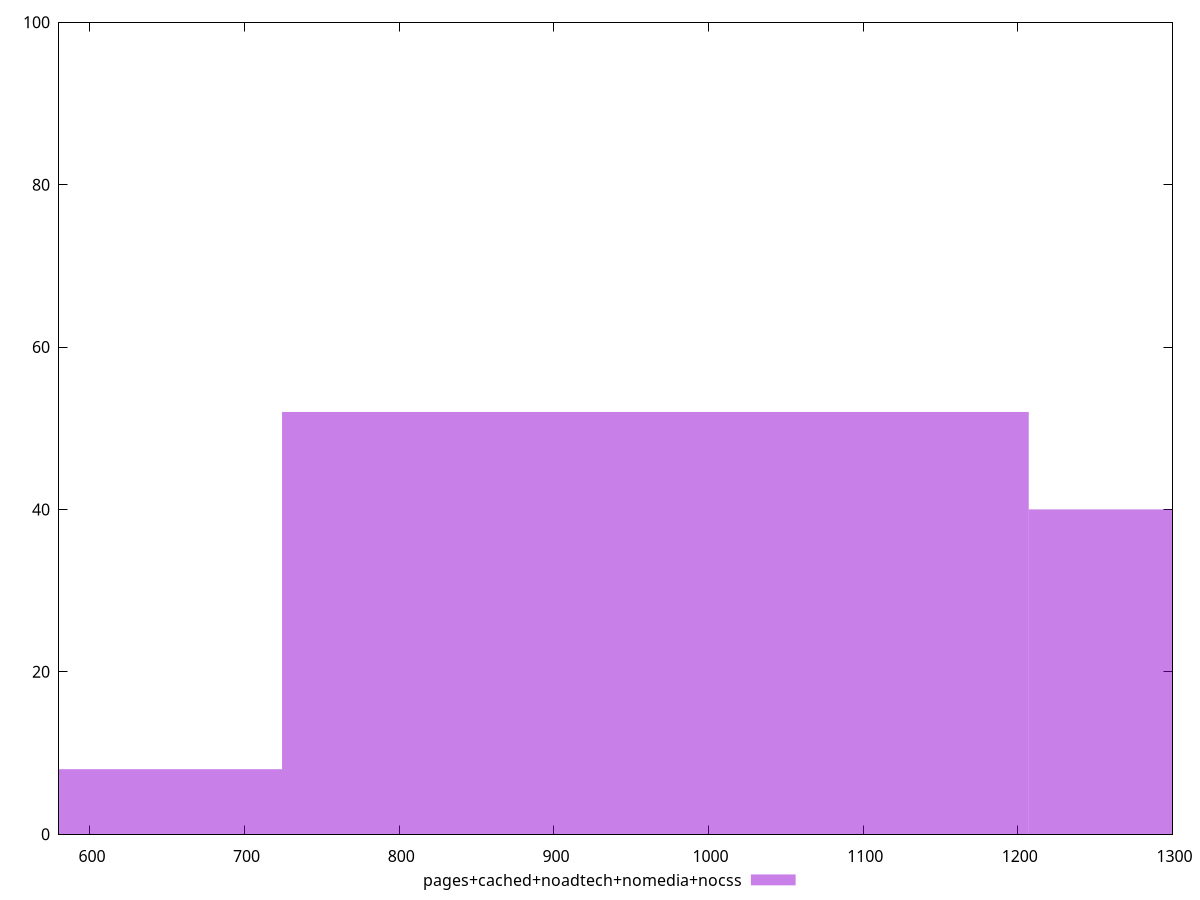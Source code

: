reset

$pagesCachedNoadtechNomediaNocss <<EOF
965.6335330136131 52
1448.4502995204198 40
482.8167665068066 8
EOF

set key outside below
set boxwidth 482.8167665068066
set xrange [580:1300]
set yrange [0:100]
set trange [0:100]
set style fill transparent solid 0.5 noborder
set terminal svg size 640, 490 enhanced background rgb 'white'
set output "report_00011_2021-02-09T10:53:21.242Z/uses-http2/comparison/histogram/4_vs_5.svg"

plot $pagesCachedNoadtechNomediaNocss title "pages+cached+noadtech+nomedia+nocss" with boxes

reset

